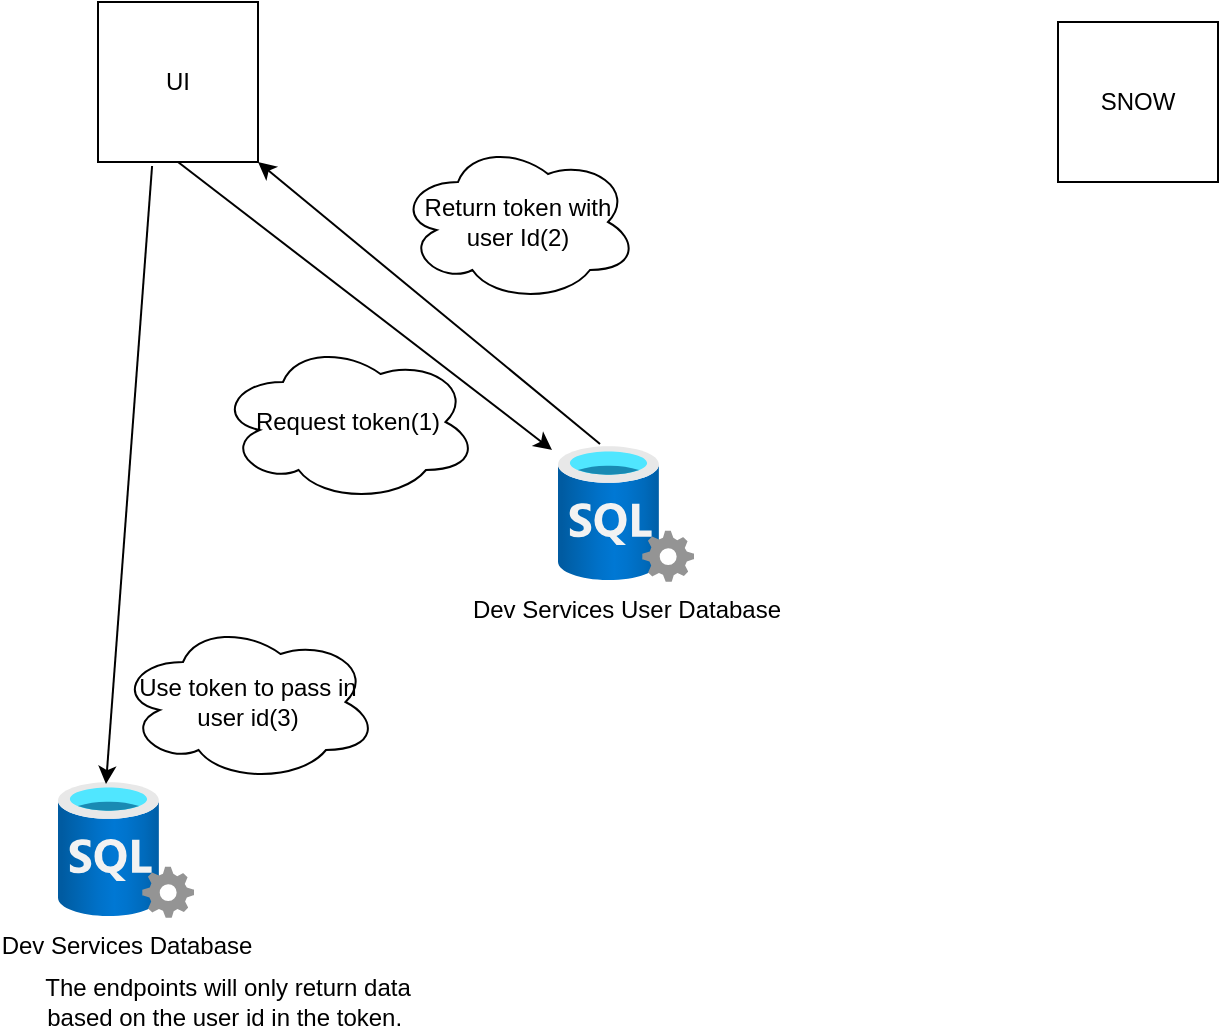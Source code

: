<mxfile version="14.1.8" type="github">
  <diagram id="jjej4fmLEBqrr3OEJkFB" name="Page-1">
    <mxGraphModel dx="1182" dy="732" grid="1" gridSize="10" guides="1" tooltips="1" connect="1" arrows="1" fold="1" page="1" pageScale="1" pageWidth="827" pageHeight="1169" math="0" shadow="0">
      <root>
        <mxCell id="0" />
        <mxCell id="1" parent="0" />
        <mxCell id="FH7q5liXCHAv0gD8ZMs1-2" value="Dev Services User Database" style="aspect=fixed;html=1;points=[];align=center;image;fontSize=12;image=img/lib/azure2/databases/SQL_Server.svg;" vertex="1" parent="1">
          <mxGeometry x="310" y="362" width="68" height="68" as="geometry" />
        </mxCell>
        <mxCell id="FH7q5liXCHAv0gD8ZMs1-4" value="UI" style="whiteSpace=wrap;html=1;aspect=fixed;" vertex="1" parent="1">
          <mxGeometry x="80" y="140" width="80" height="80" as="geometry" />
        </mxCell>
        <mxCell id="FH7q5liXCHAv0gD8ZMs1-6" value="SNOW" style="whiteSpace=wrap;html=1;aspect=fixed;" vertex="1" parent="1">
          <mxGeometry x="560" y="150" width="80" height="80" as="geometry" />
        </mxCell>
        <mxCell id="FH7q5liXCHAv0gD8ZMs1-7" value="Request token(1)" style="ellipse;shape=cloud;whiteSpace=wrap;html=1;" vertex="1" parent="1">
          <mxGeometry x="140" y="310" width="130" height="80" as="geometry" />
        </mxCell>
        <mxCell id="FH7q5liXCHAv0gD8ZMs1-8" value="" style="endArrow=classic;html=1;entryX=-0.044;entryY=0.029;entryDx=0;entryDy=0;entryPerimeter=0;exitX=0.5;exitY=1;exitDx=0;exitDy=0;" edge="1" parent="1" source="FH7q5liXCHAv0gD8ZMs1-4" target="FH7q5liXCHAv0gD8ZMs1-2">
          <mxGeometry width="50" height="50" relative="1" as="geometry">
            <mxPoint x="110" y="270" as="sourcePoint" />
            <mxPoint x="160" y="220" as="targetPoint" />
          </mxGeometry>
        </mxCell>
        <mxCell id="FH7q5liXCHAv0gD8ZMs1-9" value="" style="endArrow=classic;html=1;exitX=0.309;exitY=-0.015;exitDx=0;exitDy=0;exitPerimeter=0;entryX=1;entryY=1;entryDx=0;entryDy=0;" edge="1" parent="1" source="FH7q5liXCHAv0gD8ZMs1-2" target="FH7q5liXCHAv0gD8ZMs1-4">
          <mxGeometry width="50" height="50" relative="1" as="geometry">
            <mxPoint x="250" y="400" as="sourcePoint" />
            <mxPoint x="300" y="350" as="targetPoint" />
          </mxGeometry>
        </mxCell>
        <mxCell id="FH7q5liXCHAv0gD8ZMs1-10" value="Return token with user Id(2)" style="ellipse;shape=cloud;whiteSpace=wrap;html=1;" vertex="1" parent="1">
          <mxGeometry x="230" y="210" width="120" height="80" as="geometry" />
        </mxCell>
        <mxCell id="FH7q5liXCHAv0gD8ZMs1-11" value="Dev Services Database" style="aspect=fixed;html=1;points=[];align=center;image;fontSize=12;image=img/lib/azure2/databases/SQL_Server.svg;" vertex="1" parent="1">
          <mxGeometry x="60" y="530" width="68" height="68" as="geometry" />
        </mxCell>
        <mxCell id="FH7q5liXCHAv0gD8ZMs1-12" value="" style="endArrow=classic;html=1;exitX=0.338;exitY=1.025;exitDx=0;exitDy=0;exitPerimeter=0;entryX=0.353;entryY=0.015;entryDx=0;entryDy=0;entryPerimeter=0;" edge="1" parent="1" source="FH7q5liXCHAv0gD8ZMs1-4" target="FH7q5liXCHAv0gD8ZMs1-11">
          <mxGeometry width="50" height="50" relative="1" as="geometry">
            <mxPoint x="30" y="270" as="sourcePoint" />
            <mxPoint x="80" y="220" as="targetPoint" />
          </mxGeometry>
        </mxCell>
        <mxCell id="FH7q5liXCHAv0gD8ZMs1-14" value="Use token to pass in user id(3)" style="ellipse;shape=cloud;whiteSpace=wrap;html=1;" vertex="1" parent="1">
          <mxGeometry x="90" y="450" width="130" height="80" as="geometry" />
        </mxCell>
        <mxCell id="FH7q5liXCHAv0gD8ZMs1-15" value="The endpoints will only return data based on the user id in the token.&amp;nbsp;" style="text;html=1;strokeColor=none;fillColor=none;align=center;verticalAlign=middle;whiteSpace=wrap;rounded=0;" vertex="1" parent="1">
          <mxGeometry x="50" y="630" width="190" height="20" as="geometry" />
        </mxCell>
      </root>
    </mxGraphModel>
  </diagram>
</mxfile>
